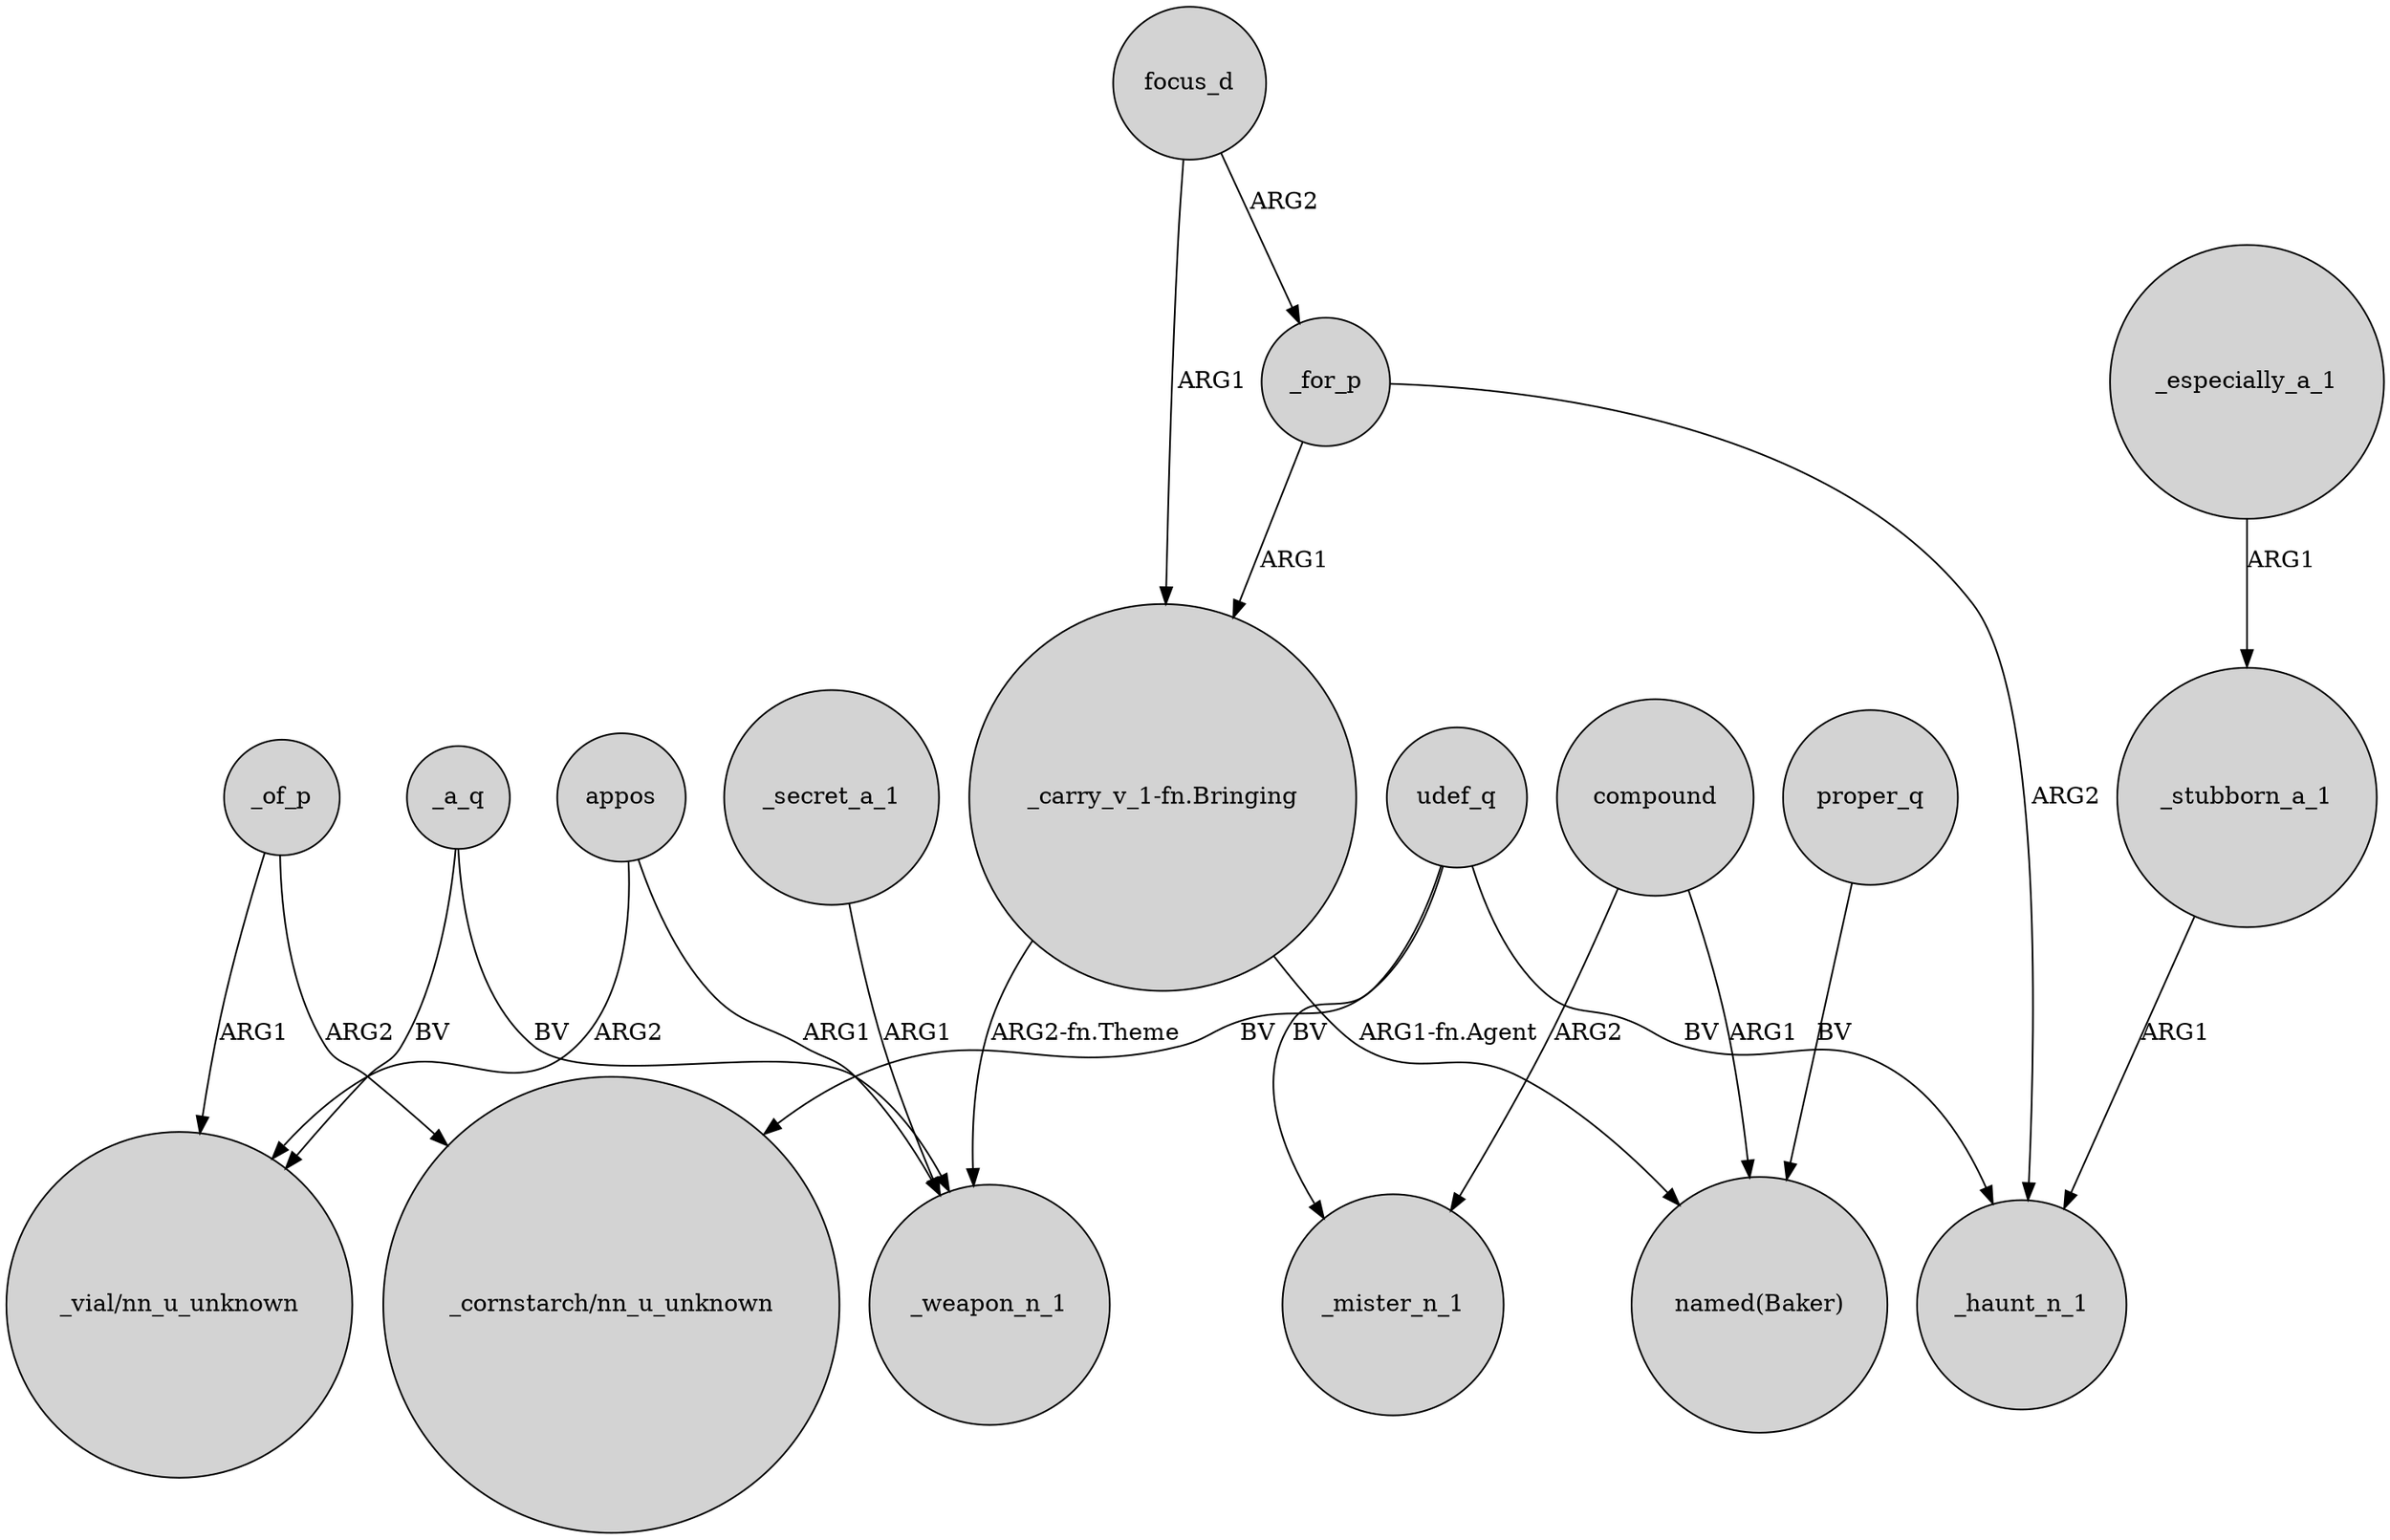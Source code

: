 digraph {
	node [shape=circle style=filled]
	_a_q -> "_vial/nn_u_unknown" [label=BV]
	_of_p -> "_cornstarch/nn_u_unknown" [label=ARG2]
	_especially_a_1 -> _stubborn_a_1 [label=ARG1]
	"_carry_v_1-fn.Bringing" -> "named(Baker)" [label="ARG1-fn.Agent"]
	compound -> _mister_n_1 [label=ARG2]
	"_carry_v_1-fn.Bringing" -> _weapon_n_1 [label="ARG2-fn.Theme"]
	udef_q -> _mister_n_1 [label=BV]
	_stubborn_a_1 -> _haunt_n_1 [label=ARG1]
	focus_d -> _for_p [label=ARG2]
	_of_p -> "_vial/nn_u_unknown" [label=ARG1]
	proper_q -> "named(Baker)" [label=BV]
	udef_q -> "_cornstarch/nn_u_unknown" [label=BV]
	_secret_a_1 -> _weapon_n_1 [label=ARG1]
	appos -> _weapon_n_1 [label=ARG1]
	_for_p -> _haunt_n_1 [label=ARG2]
	udef_q -> _haunt_n_1 [label=BV]
	focus_d -> "_carry_v_1-fn.Bringing" [label=ARG1]
	compound -> "named(Baker)" [label=ARG1]
	_for_p -> "_carry_v_1-fn.Bringing" [label=ARG1]
	_a_q -> _weapon_n_1 [label=BV]
	appos -> "_vial/nn_u_unknown" [label=ARG2]
}
